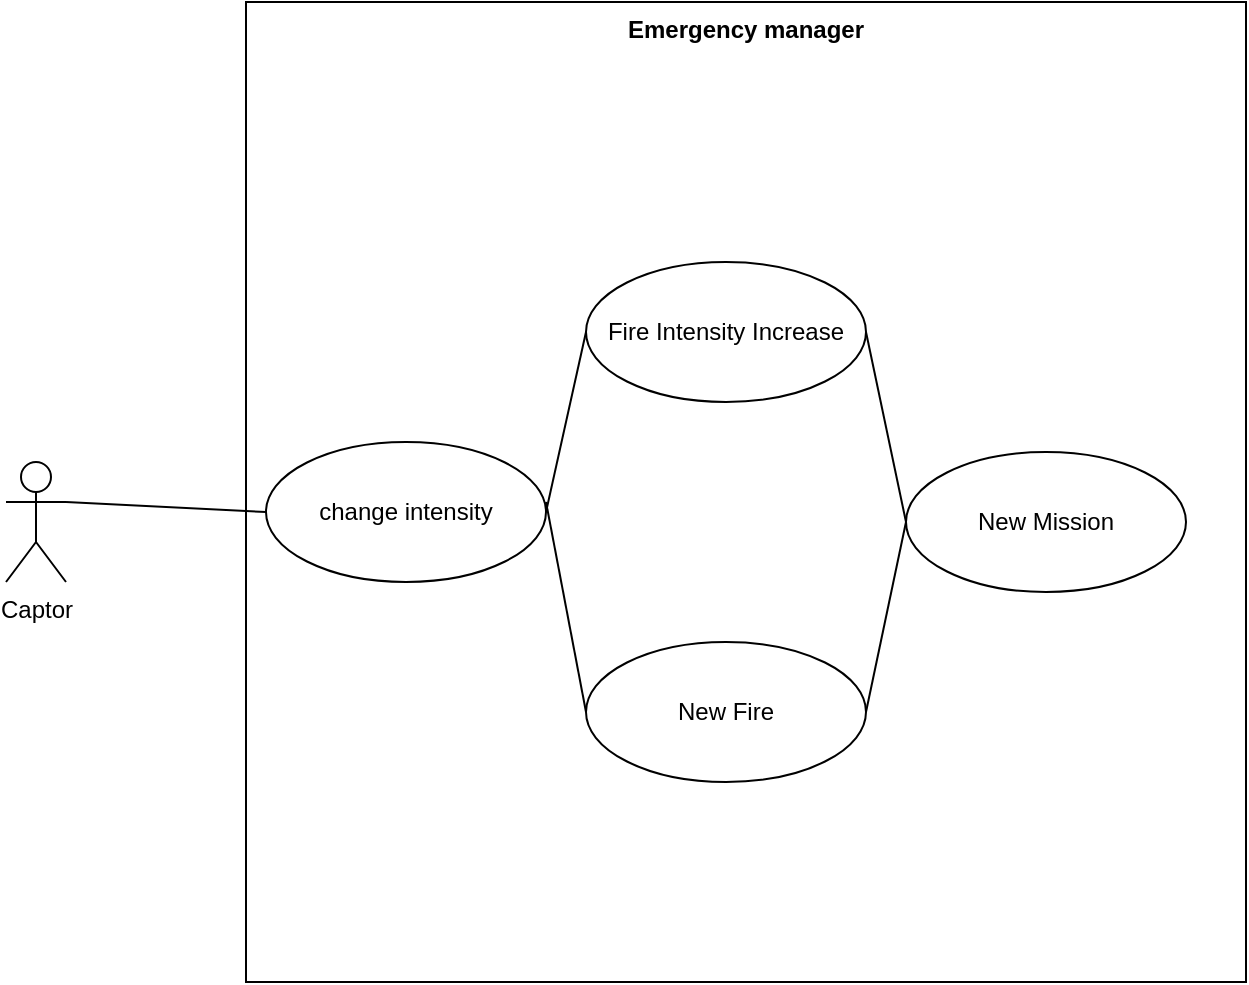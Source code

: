 <mxfile version="14.0.5" type="github">
  <diagram id="eigChdQNg6bgcLg3cVgB" name="Page-1">
    <mxGraphModel dx="2254" dy="1097" grid="1" gridSize="10" guides="1" tooltips="1" connect="1" arrows="1" fold="1" page="1" pageScale="1" pageWidth="827" pageHeight="1169" math="0" shadow="0">
      <root>
        <mxCell id="0" />
        <mxCell id="1" parent="0" />
        <mxCell id="Fq7706VyEmhTDiXR55tR-2" value="Emergency manager" style="shape=rect;html=1;verticalAlign=top;fontStyle=1;whiteSpace=wrap;align=center;" vertex="1" parent="1">
          <mxGeometry x="230" y="60" width="500" height="490" as="geometry" />
        </mxCell>
        <mxCell id="Fq7706VyEmhTDiXR55tR-1" value="Captor" style="shape=umlActor;verticalLabelPosition=bottom;verticalAlign=top;html=1;outlineConnect=0;" vertex="1" parent="1">
          <mxGeometry x="110" y="290" width="30" height="60" as="geometry" />
        </mxCell>
        <mxCell id="Fq7706VyEmhTDiXR55tR-3" value="change intensity" style="ellipse;whiteSpace=wrap;html=1;" vertex="1" parent="1">
          <mxGeometry x="240" y="280" width="140" height="70" as="geometry" />
        </mxCell>
        <mxCell id="Fq7706VyEmhTDiXR55tR-4" value="" style="edgeStyle=none;html=1;endArrow=none;verticalAlign=bottom;exitX=1;exitY=0.333;exitDx=0;exitDy=0;exitPerimeter=0;entryX=0;entryY=0.5;entryDx=0;entryDy=0;" edge="1" parent="1" source="Fq7706VyEmhTDiXR55tR-1" target="Fq7706VyEmhTDiXR55tR-3">
          <mxGeometry width="160" relative="1" as="geometry">
            <mxPoint x="330" y="560" as="sourcePoint" />
            <mxPoint x="490" y="560" as="targetPoint" />
          </mxGeometry>
        </mxCell>
        <mxCell id="Fq7706VyEmhTDiXR55tR-6" value="Fire Intensity Increase" style="ellipse;whiteSpace=wrap;html=1;" vertex="1" parent="1">
          <mxGeometry x="400" y="190" width="140" height="70" as="geometry" />
        </mxCell>
        <mxCell id="Fq7706VyEmhTDiXR55tR-7" value="" style="edgeStyle=none;html=1;endArrow=none;verticalAlign=bottom;exitX=1;exitY=0.5;exitDx=0;exitDy=0;entryX=0;entryY=0.5;entryDx=0;entryDy=0;" edge="1" parent="1" source="Fq7706VyEmhTDiXR55tR-3" target="Fq7706VyEmhTDiXR55tR-6">
          <mxGeometry width="160" relative="1" as="geometry">
            <mxPoint x="290" y="560" as="sourcePoint" />
            <mxPoint x="450" y="560" as="targetPoint" />
          </mxGeometry>
        </mxCell>
        <mxCell id="Fq7706VyEmhTDiXR55tR-8" value="New Fire" style="ellipse;whiteSpace=wrap;html=1;" vertex="1" parent="1">
          <mxGeometry x="400" y="380" width="140" height="70" as="geometry" />
        </mxCell>
        <mxCell id="Fq7706VyEmhTDiXR55tR-9" value="" style="edgeStyle=none;html=1;endArrow=none;verticalAlign=bottom;exitX=0;exitY=0.5;exitDx=0;exitDy=0;" edge="1" parent="1" source="Fq7706VyEmhTDiXR55tR-8">
          <mxGeometry width="160" relative="1" as="geometry">
            <mxPoint x="390" y="325" as="sourcePoint" />
            <mxPoint x="380" y="310" as="targetPoint" />
          </mxGeometry>
        </mxCell>
        <mxCell id="Fq7706VyEmhTDiXR55tR-10" value="New Mission" style="ellipse;whiteSpace=wrap;html=1;" vertex="1" parent="1">
          <mxGeometry x="560" y="285" width="140" height="70" as="geometry" />
        </mxCell>
        <mxCell id="Fq7706VyEmhTDiXR55tR-11" value="" style="edgeStyle=none;html=1;endArrow=none;verticalAlign=bottom;exitX=0;exitY=0.5;exitDx=0;exitDy=0;entryX=1;entryY=0.5;entryDx=0;entryDy=0;" edge="1" parent="1" source="Fq7706VyEmhTDiXR55tR-10" target="Fq7706VyEmhTDiXR55tR-6">
          <mxGeometry width="160" relative="1" as="geometry">
            <mxPoint x="390" y="325" as="sourcePoint" />
            <mxPoint x="410" y="235" as="targetPoint" />
          </mxGeometry>
        </mxCell>
        <mxCell id="Fq7706VyEmhTDiXR55tR-12" value="" style="edgeStyle=none;html=1;endArrow=none;verticalAlign=bottom;entryX=1;entryY=0.5;entryDx=0;entryDy=0;exitX=0;exitY=0.5;exitDx=0;exitDy=0;" edge="1" parent="1" source="Fq7706VyEmhTDiXR55tR-10" target="Fq7706VyEmhTDiXR55tR-8">
          <mxGeometry width="160" relative="1" as="geometry">
            <mxPoint x="570" y="330" as="sourcePoint" />
            <mxPoint x="550" y="235" as="targetPoint" />
          </mxGeometry>
        </mxCell>
      </root>
    </mxGraphModel>
  </diagram>
</mxfile>
